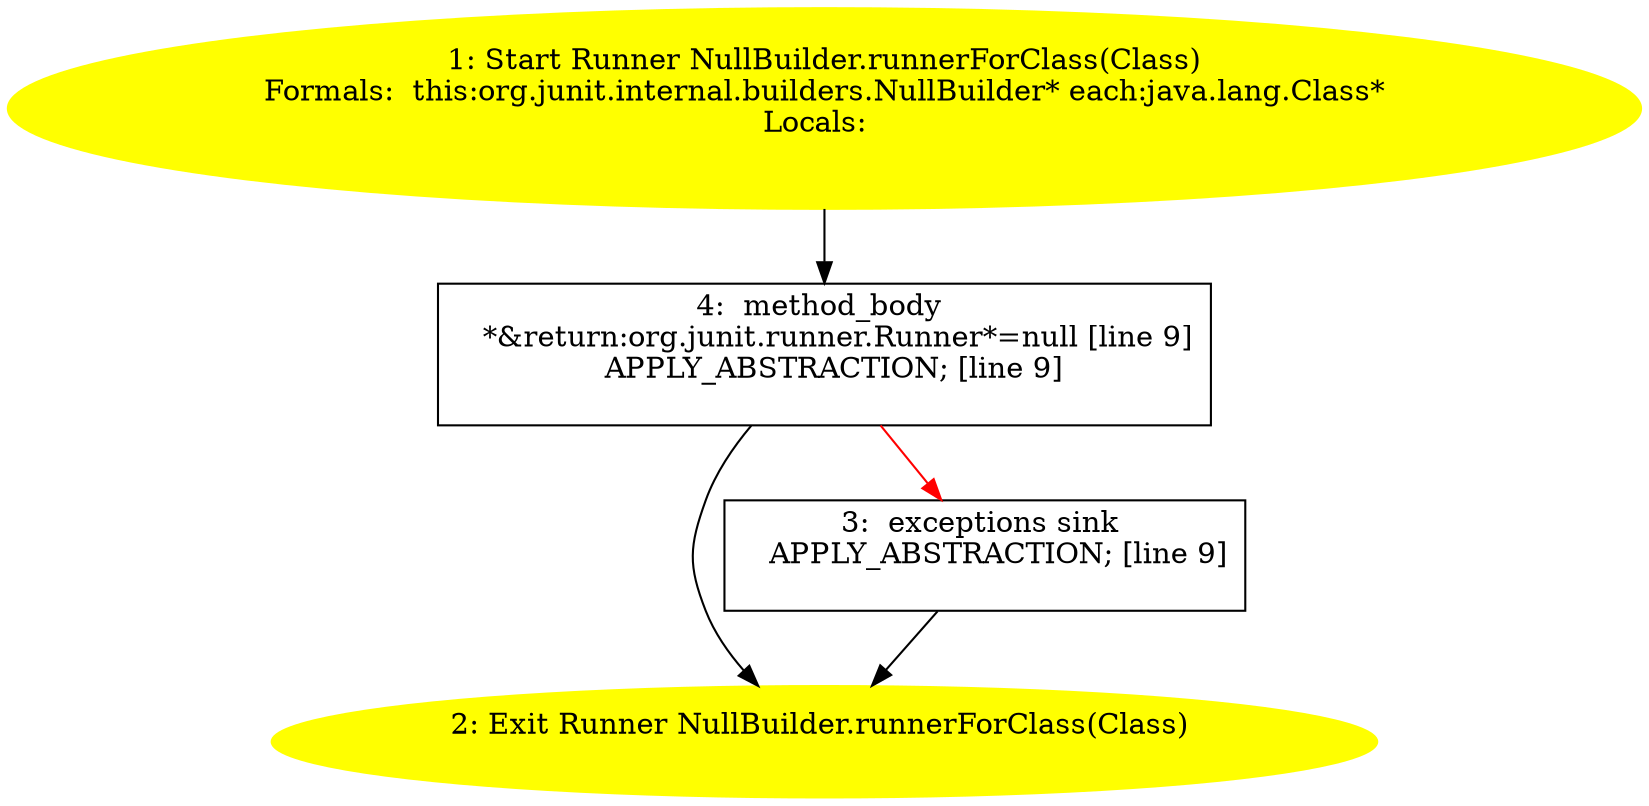 /* @generated */
digraph cfg {
"org.junit.internal.builders.NullBuilder.runnerForClass(java.lang.Class):org.junit.runner.Runner.616d86f95e12887b35ef3cd97d54982c_1" [label="1: Start Runner NullBuilder.runnerForClass(Class)\nFormals:  this:org.junit.internal.builders.NullBuilder* each:java.lang.Class*\nLocals:  \n  " color=yellow style=filled]
	

	 "org.junit.internal.builders.NullBuilder.runnerForClass(java.lang.Class):org.junit.runner.Runner.616d86f95e12887b35ef3cd97d54982c_1" -> "org.junit.internal.builders.NullBuilder.runnerForClass(java.lang.Class):org.junit.runner.Runner.616d86f95e12887b35ef3cd97d54982c_4" ;
"org.junit.internal.builders.NullBuilder.runnerForClass(java.lang.Class):org.junit.runner.Runner.616d86f95e12887b35ef3cd97d54982c_2" [label="2: Exit Runner NullBuilder.runnerForClass(Class) \n  " color=yellow style=filled]
	

"org.junit.internal.builders.NullBuilder.runnerForClass(java.lang.Class):org.junit.runner.Runner.616d86f95e12887b35ef3cd97d54982c_3" [label="3:  exceptions sink \n   APPLY_ABSTRACTION; [line 9]\n " shape="box"]
	

	 "org.junit.internal.builders.NullBuilder.runnerForClass(java.lang.Class):org.junit.runner.Runner.616d86f95e12887b35ef3cd97d54982c_3" -> "org.junit.internal.builders.NullBuilder.runnerForClass(java.lang.Class):org.junit.runner.Runner.616d86f95e12887b35ef3cd97d54982c_2" ;
"org.junit.internal.builders.NullBuilder.runnerForClass(java.lang.Class):org.junit.runner.Runner.616d86f95e12887b35ef3cd97d54982c_4" [label="4:  method_body \n   *&return:org.junit.runner.Runner*=null [line 9]\n  APPLY_ABSTRACTION; [line 9]\n " shape="box"]
	

	 "org.junit.internal.builders.NullBuilder.runnerForClass(java.lang.Class):org.junit.runner.Runner.616d86f95e12887b35ef3cd97d54982c_4" -> "org.junit.internal.builders.NullBuilder.runnerForClass(java.lang.Class):org.junit.runner.Runner.616d86f95e12887b35ef3cd97d54982c_2" ;
	 "org.junit.internal.builders.NullBuilder.runnerForClass(java.lang.Class):org.junit.runner.Runner.616d86f95e12887b35ef3cd97d54982c_4" -> "org.junit.internal.builders.NullBuilder.runnerForClass(java.lang.Class):org.junit.runner.Runner.616d86f95e12887b35ef3cd97d54982c_3" [color="red" ];
}
